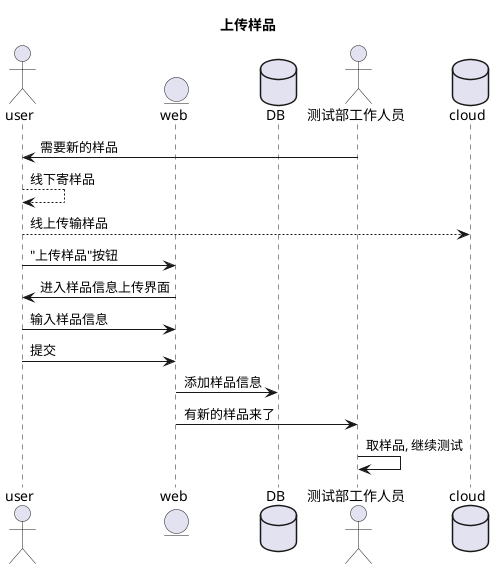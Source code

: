 @startuml 用户上传样品
title 上传样品


actor user
entity web
database DB
actor 测试部工作人员
database cloud
测试部工作人员 -> user : 需要新的样品
user --> user : 线下寄样品
user --> cloud : 线上传输样品
user -> web : "上传样品"按钮
web -> user : 进入样品信息上传界面
user -> web : 输入样品信息
user -> web : 提交
web -> DB : 添加样品信息
web -> 测试部工作人员 : 有新的样品来了
测试部工作人员 -> 测试部工作人员 : 取样品, 继续测试


@enduml